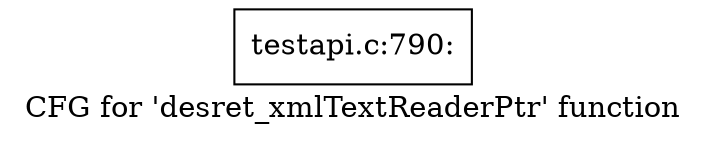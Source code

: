 digraph "CFG for 'desret_xmlTextReaderPtr' function" {
	label="CFG for 'desret_xmlTextReaderPtr' function";

	Node0x50e6070 [shape=record,label="{testapi.c:790:}"];
}
